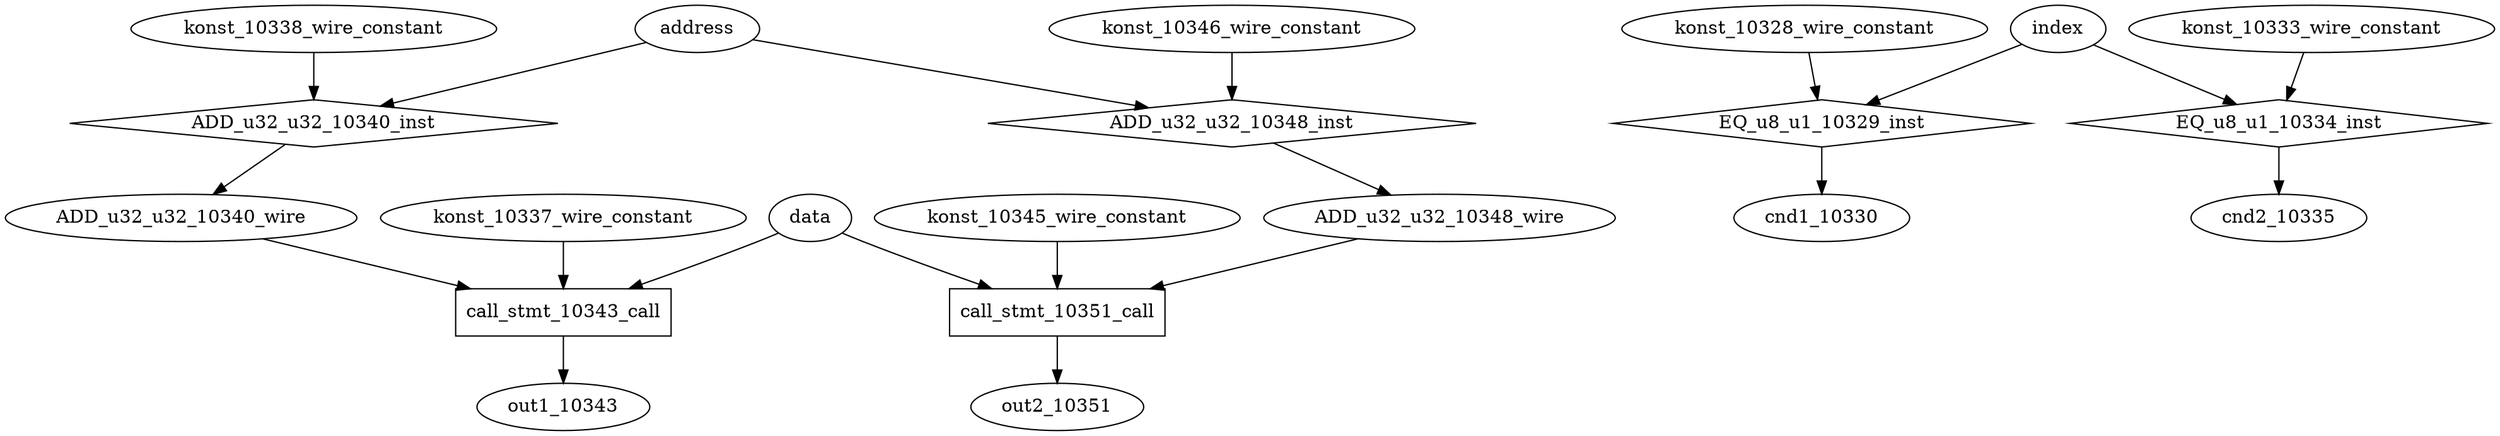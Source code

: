 digraph data_path {
  ADD_u32_u32_10340_wire [shape=ellipse];
  ADD_u32_u32_10348_wire [shape=ellipse];
  cnd1_10330 [shape=ellipse];
  cnd2_10335 [shape=ellipse];
  konst_10328_wire_constant [shape=ellipse];
  konst_10333_wire_constant [shape=ellipse];
  konst_10337_wire_constant [shape=ellipse];
  konst_10338_wire_constant [shape=ellipse];
  konst_10345_wire_constant [shape=ellipse];
  konst_10346_wire_constant [shape=ellipse];
  out1_10343 [shape=ellipse];
  out2_10351 [shape=ellipse];
  ADD_u32_u32_10340_inst [shape=diamond];
address  -> ADD_u32_u32_10340_inst;
konst_10338_wire_constant  -> ADD_u32_u32_10340_inst;
ADD_u32_u32_10340_inst -> ADD_u32_u32_10340_wire;
  ADD_u32_u32_10348_inst [shape=diamond];
address  -> ADD_u32_u32_10348_inst;
konst_10346_wire_constant  -> ADD_u32_u32_10348_inst;
ADD_u32_u32_10348_inst -> ADD_u32_u32_10348_wire;
  EQ_u8_u1_10329_inst [shape=diamond];
index  -> EQ_u8_u1_10329_inst;
konst_10328_wire_constant  -> EQ_u8_u1_10329_inst;
EQ_u8_u1_10329_inst -> cnd1_10330;
  EQ_u8_u1_10334_inst [shape=diamond];
index  -> EQ_u8_u1_10334_inst;
konst_10333_wire_constant  -> EQ_u8_u1_10334_inst;
EQ_u8_u1_10334_inst -> cnd2_10335;
  call_stmt_10343_call [shape=rectangle];
konst_10337_wire_constant  -> call_stmt_10343_call;
ADD_u32_u32_10340_wire  -> call_stmt_10343_call;
data  -> call_stmt_10343_call;
call_stmt_10343_call -> out1_10343;
  call_stmt_10351_call [shape=rectangle];
konst_10345_wire_constant  -> call_stmt_10351_call;
ADD_u32_u32_10348_wire  -> call_stmt_10351_call;
data  -> call_stmt_10351_call;
call_stmt_10351_call -> out2_10351;
}
